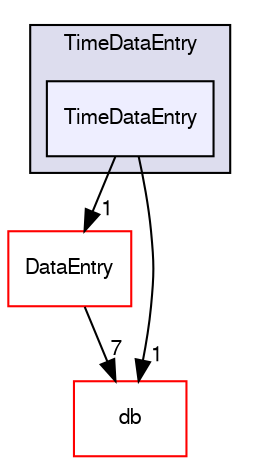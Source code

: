 digraph "src/OpenFOAM/primitives/functions/TimeDataEntry/TimeDataEntry" {
  bgcolor=transparent;
  compound=true
  node [ fontsize="10", fontname="FreeSans"];
  edge [ labelfontsize="10", labelfontname="FreeSans"];
  subgraph clusterdir_baf3c04bb4689cc7149bfe64a64124b2 {
    graph [ bgcolor="#ddddee", pencolor="black", label="TimeDataEntry" fontname="FreeSans", fontsize="10", URL="dir_baf3c04bb4689cc7149bfe64a64124b2.html"]
  dir_bb93553628aeda1800880188faf386c9 [shape=box, label="TimeDataEntry", style="filled", fillcolor="#eeeeff", pencolor="black", URL="dir_bb93553628aeda1800880188faf386c9.html"];
  }
  dir_39719c705025486201df4639072645d2 [shape=box label="DataEntry" color="red" URL="dir_39719c705025486201df4639072645d2.html"];
  dir_63c634f7a7cfd679ac26c67fb30fc32f [shape=box label="db" color="red" URL="dir_63c634f7a7cfd679ac26c67fb30fc32f.html"];
  dir_39719c705025486201df4639072645d2->dir_63c634f7a7cfd679ac26c67fb30fc32f [headlabel="7", labeldistance=1.5 headhref="dir_002172_001787.html"];
  dir_bb93553628aeda1800880188faf386c9->dir_39719c705025486201df4639072645d2 [headlabel="1", labeldistance=1.5 headhref="dir_002182_002172.html"];
  dir_bb93553628aeda1800880188faf386c9->dir_63c634f7a7cfd679ac26c67fb30fc32f [headlabel="1", labeldistance=1.5 headhref="dir_002182_001787.html"];
}
